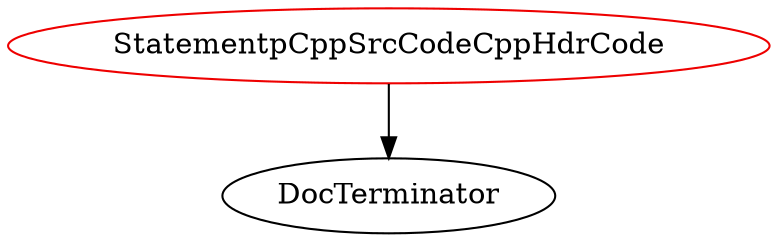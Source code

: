 digraph statementpcppsrccodecpphdrcode{
StatementpCppSrcCodeCppHdrCode -> DocTerminator;
StatementpCppSrcCodeCppHdrCode	[shape=oval, color=red2, label="StatementpCppSrcCodeCppHdrCode"];
}
